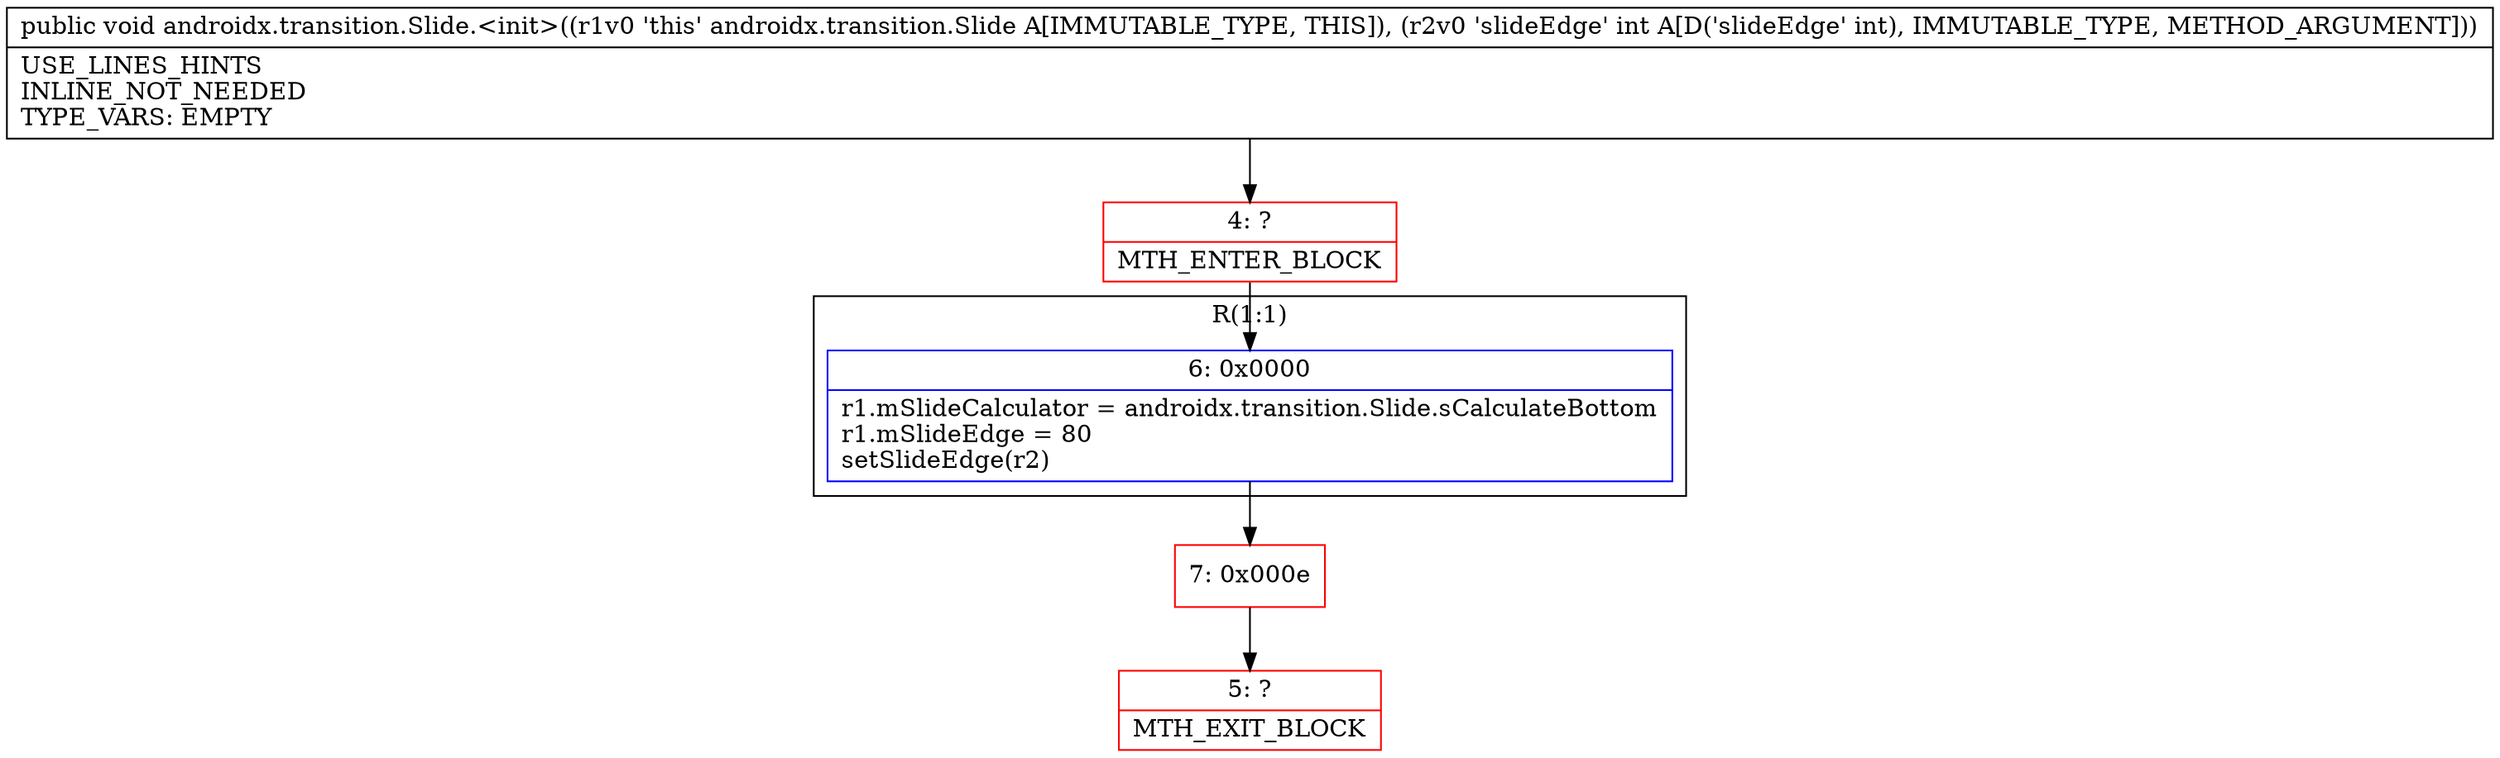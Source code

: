 digraph "CFG forandroidx.transition.Slide.\<init\>(I)V" {
subgraph cluster_Region_2038483230 {
label = "R(1:1)";
node [shape=record,color=blue];
Node_6 [shape=record,label="{6\:\ 0x0000|r1.mSlideCalculator = androidx.transition.Slide.sCalculateBottom\lr1.mSlideEdge = 80\lsetSlideEdge(r2)\l}"];
}
Node_4 [shape=record,color=red,label="{4\:\ ?|MTH_ENTER_BLOCK\l}"];
Node_7 [shape=record,color=red,label="{7\:\ 0x000e}"];
Node_5 [shape=record,color=red,label="{5\:\ ?|MTH_EXIT_BLOCK\l}"];
MethodNode[shape=record,label="{public void androidx.transition.Slide.\<init\>((r1v0 'this' androidx.transition.Slide A[IMMUTABLE_TYPE, THIS]), (r2v0 'slideEdge' int A[D('slideEdge' int), IMMUTABLE_TYPE, METHOD_ARGUMENT]))  | USE_LINES_HINTS\lINLINE_NOT_NEEDED\lTYPE_VARS: EMPTY\l}"];
MethodNode -> Node_4;Node_6 -> Node_7;
Node_4 -> Node_6;
Node_7 -> Node_5;
}

